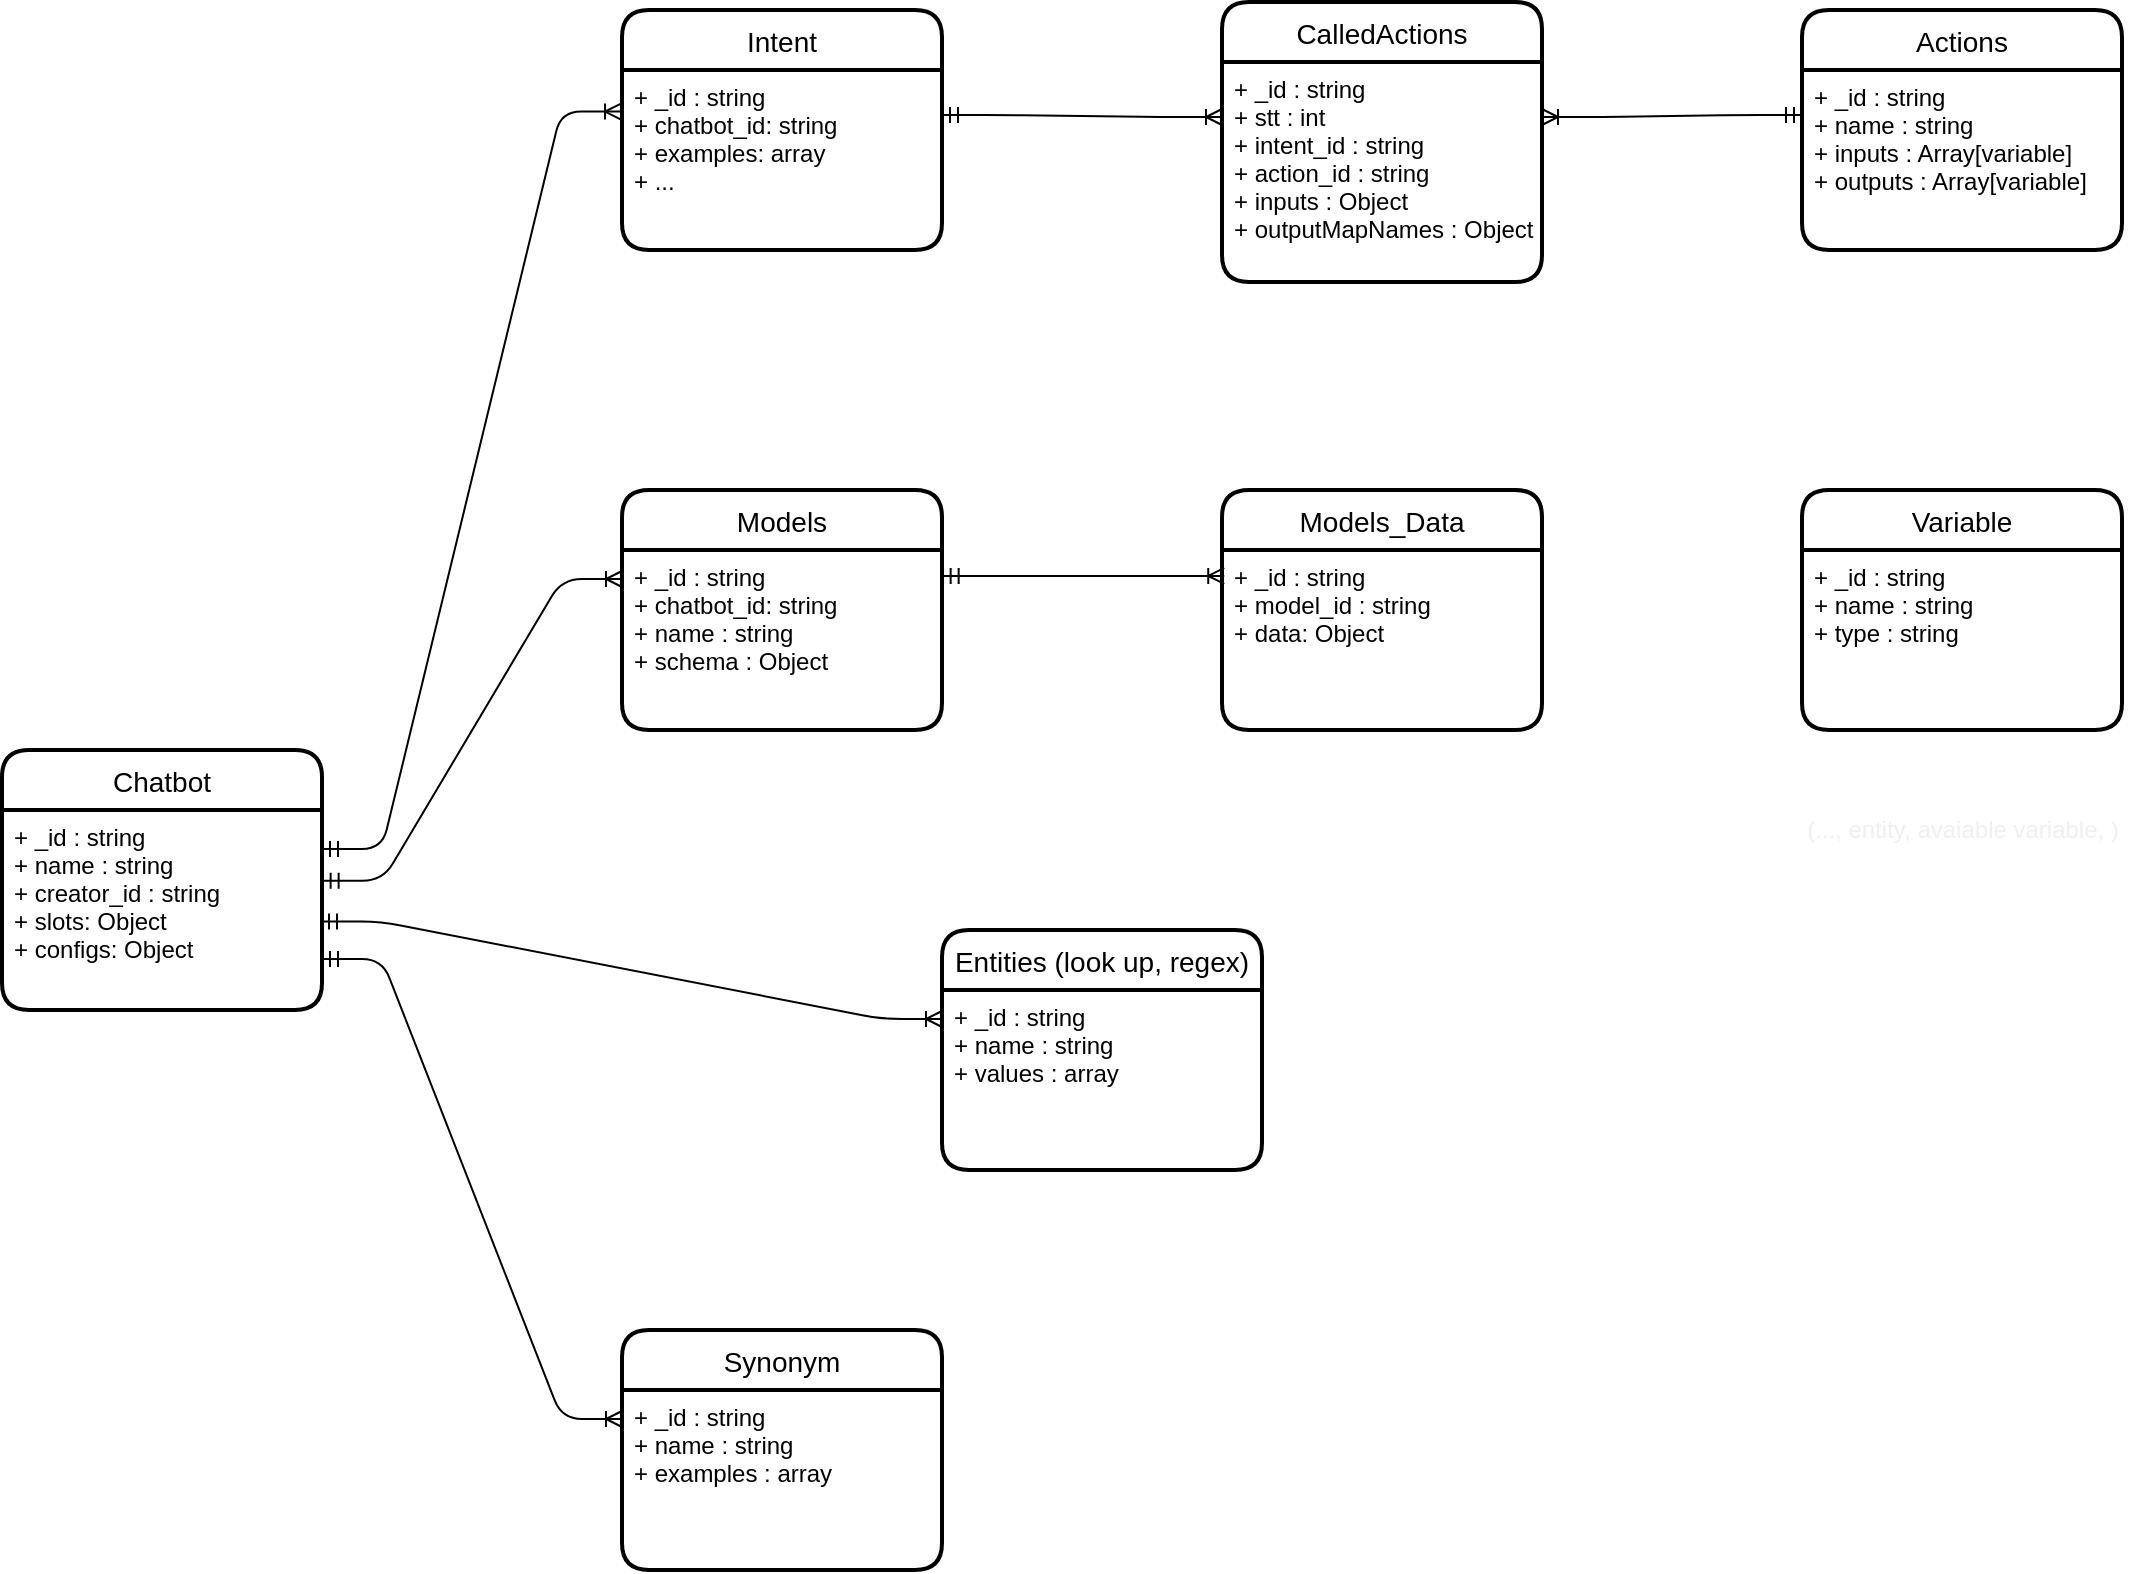 <mxfile>
    <diagram id="9w6UU6o1yCBqQvIyu56X" name="Page-1">
        <mxGraphModel dx="548" dy="481" grid="1" gridSize="10" guides="1" tooltips="1" connect="1" arrows="1" fold="1" page="1" pageScale="1" pageWidth="850" pageHeight="1100" math="0" shadow="0">
            <root>
                <mxCell id="0"/>
                <mxCell id="1" parent="0"/>
                <mxCell id="2" value="Chatbot" style="swimlane;childLayout=stackLayout;horizontal=1;startSize=30;horizontalStack=0;rounded=1;fontSize=14;fontStyle=0;strokeWidth=2;resizeParent=0;resizeLast=1;shadow=0;dashed=0;align=center;" parent="1" vertex="1">
                    <mxGeometry x="50" y="530" width="160" height="130" as="geometry"/>
                </mxCell>
                <mxCell id="3" value="+ _id : string&#10;+ name : string&#10;+ creator_id : string&#10;+ slots: Object&#10;+ configs: Object" style="align=left;strokeColor=none;fillColor=none;spacingLeft=4;fontSize=12;verticalAlign=top;resizable=0;rotatable=0;part=1;" parent="2" vertex="1">
                    <mxGeometry y="30" width="160" height="100" as="geometry"/>
                </mxCell>
                <mxCell id="4" value="Intent" style="swimlane;childLayout=stackLayout;horizontal=1;startSize=30;horizontalStack=0;rounded=1;fontSize=14;fontStyle=0;strokeWidth=2;resizeParent=0;resizeLast=1;shadow=0;dashed=0;align=center;" parent="1" vertex="1">
                    <mxGeometry x="360" y="160" width="160" height="120" as="geometry">
                        <mxRectangle x="360" y="280" width="70" height="30" as="alternateBounds"/>
                    </mxGeometry>
                </mxCell>
                <mxCell id="5" value="+ _id : string&#10;+ chatbot_id: string&#10;+ examples: array&#10;+ ..." style="align=left;strokeColor=none;fillColor=none;spacingLeft=4;fontSize=12;verticalAlign=top;resizable=0;rotatable=0;part=1;" parent="4" vertex="1">
                    <mxGeometry y="30" width="160" height="90" as="geometry"/>
                </mxCell>
                <mxCell id="7" value="Actions" style="swimlane;childLayout=stackLayout;horizontal=1;startSize=30;horizontalStack=0;rounded=1;fontSize=14;fontStyle=0;strokeWidth=2;resizeParent=0;resizeLast=1;shadow=0;dashed=0;align=center;" parent="1" vertex="1">
                    <mxGeometry x="950" y="160" width="160" height="120" as="geometry"/>
                </mxCell>
                <mxCell id="8" value="+ _id : string&#10;+ name : string&#10;+ inputs : Array[variable]&#10;+ outputs : Array[variable]" style="align=left;strokeColor=none;fillColor=none;spacingLeft=4;fontSize=12;verticalAlign=top;resizable=0;rotatable=0;part=1;" parent="7" vertex="1">
                    <mxGeometry y="30" width="160" height="90" as="geometry"/>
                </mxCell>
                <mxCell id="9" value="Models_Data" style="swimlane;childLayout=stackLayout;horizontal=1;startSize=30;horizontalStack=0;rounded=1;fontSize=14;fontStyle=0;strokeWidth=2;resizeParent=0;resizeLast=1;shadow=0;dashed=0;align=center;" parent="1" vertex="1">
                    <mxGeometry x="660" y="400" width="160" height="120" as="geometry"/>
                </mxCell>
                <mxCell id="10" value="+ _id : string&#10;+ model_id : string&#10;+ data: Object" style="align=left;strokeColor=none;fillColor=none;spacingLeft=4;fontSize=12;verticalAlign=top;resizable=0;rotatable=0;part=1;" parent="9" vertex="1">
                    <mxGeometry y="30" width="160" height="90" as="geometry"/>
                </mxCell>
                <mxCell id="11" value="Models" style="swimlane;childLayout=stackLayout;horizontal=1;startSize=30;horizontalStack=0;rounded=1;fontSize=14;fontStyle=0;strokeWidth=2;resizeParent=0;resizeLast=1;shadow=0;dashed=0;align=center;" parent="1" vertex="1">
                    <mxGeometry x="360" y="400" width="160" height="120" as="geometry"/>
                </mxCell>
                <mxCell id="12" value="+ _id : string&#10;+ chatbot_id: string&#10;+ name : string&#10;+ schema : Object" style="align=left;strokeColor=none;fillColor=none;spacingLeft=4;fontSize=12;verticalAlign=top;resizable=0;rotatable=0;part=1;" parent="11" vertex="1">
                    <mxGeometry y="30" width="160" height="90" as="geometry"/>
                </mxCell>
                <mxCell id="13" value="Synonym" style="swimlane;childLayout=stackLayout;horizontal=1;startSize=30;horizontalStack=0;rounded=1;fontSize=14;fontStyle=0;strokeWidth=2;resizeParent=0;resizeLast=1;shadow=0;dashed=0;align=center;" parent="1" vertex="1">
                    <mxGeometry x="360" y="820" width="160" height="120" as="geometry"/>
                </mxCell>
                <mxCell id="14" value="+ _id : string&#10;+ name : string&#10;+ examples : array" style="align=left;strokeColor=none;fillColor=none;spacingLeft=4;fontSize=12;verticalAlign=top;resizable=0;rotatable=0;part=1;" parent="13" vertex="1">
                    <mxGeometry y="30" width="160" height="90" as="geometry"/>
                </mxCell>
                <mxCell id="17" value="Entities (look up, regex)" style="swimlane;childLayout=stackLayout;horizontal=1;startSize=30;horizontalStack=0;rounded=1;fontSize=14;fontStyle=0;strokeWidth=2;resizeParent=0;resizeLast=1;shadow=0;dashed=0;align=center;" parent="1" vertex="1">
                    <mxGeometry x="520" y="620" width="160" height="120" as="geometry"/>
                </mxCell>
                <mxCell id="18" value="+ _id : string&#10;+ name : string&#10;+ values : array" style="align=left;strokeColor=none;fillColor=none;spacingLeft=4;fontSize=12;verticalAlign=top;resizable=0;rotatable=0;part=1;" parent="17" vertex="1">
                    <mxGeometry y="30" width="160" height="90" as="geometry"/>
                </mxCell>
                <mxCell id="28" value="" style="edgeStyle=entityRelationEdgeStyle;fontSize=12;html=1;endArrow=ERoneToMany;startArrow=ERmandOne;fontColor=#CCCCFF;entryX=-0.003;entryY=0.32;entryDx=0;entryDy=0;entryPerimeter=0;exitX=1;exitY=0.25;exitDx=0;exitDy=0;" parent="1" edge="1">
                    <mxGeometry width="100" height="100" relative="1" as="geometry">
                        <mxPoint x="210" y="579.5" as="sourcePoint"/>
                        <mxPoint x="359.52" y="210.8" as="targetPoint"/>
                    </mxGeometry>
                </mxCell>
                <mxCell id="29" value="" style="edgeStyle=entityRelationEdgeStyle;fontSize=12;html=1;endArrow=ERoneToMany;startArrow=ERmandOne;fontColor=#CCCCFF;exitX=1.002;exitY=0.144;exitDx=0;exitDy=0;exitPerimeter=0;entryX=0.007;entryY=0.144;entryDx=0;entryDy=0;entryPerimeter=0;" parent="1" source="12" target="10" edge="1">
                    <mxGeometry width="100" height="100" relative="1" as="geometry">
                        <mxPoint x="800" y="370" as="sourcePoint"/>
                        <mxPoint x="900" y="270" as="targetPoint"/>
                    </mxGeometry>
                </mxCell>
                <mxCell id="31" value="" style="edgeStyle=entityRelationEdgeStyle;fontSize=12;html=1;endArrow=ERoneToMany;startArrow=ERmandOne;fontColor=#CCCCFF;exitX=1;exitY=0.75;exitDx=0;exitDy=0;entryX=0;entryY=0.25;entryDx=0;entryDy=0;" parent="1" edge="1">
                    <mxGeometry width="100" height="100" relative="1" as="geometry">
                        <mxPoint x="210" y="634.5" as="sourcePoint"/>
                        <mxPoint x="360" y="864.5" as="targetPoint"/>
                    </mxGeometry>
                </mxCell>
                <mxCell id="32" value="" style="edgeStyle=entityRelationEdgeStyle;fontSize=12;html=1;endArrow=ERoneToMany;startArrow=ERmandOne;fontColor=#CCCCFF;exitX=0.997;exitY=0.58;exitDx=0;exitDy=0;entryX=0;entryY=0.25;entryDx=0;entryDy=0;exitPerimeter=0;" parent="1" edge="1">
                    <mxGeometry width="100" height="100" relative="1" as="geometry">
                        <mxPoint x="209.52" y="615.8" as="sourcePoint"/>
                        <mxPoint x="520" y="664.5" as="targetPoint"/>
                    </mxGeometry>
                </mxCell>
                <mxCell id="33" value="" style="edgeStyle=entityRelationEdgeStyle;fontSize=12;html=1;endArrow=ERoneToMany;startArrow=ERmandOne;fontColor=#CCCCFF;exitX=1.002;exitY=0.394;exitDx=0;exitDy=0;entryX=0;entryY=0.25;entryDx=0;entryDy=0;exitPerimeter=0;" parent="1" edge="1">
                    <mxGeometry width="100" height="100" relative="1" as="geometry">
                        <mxPoint x="210.32" y="595.34" as="sourcePoint"/>
                        <mxPoint x="360" y="444.5" as="targetPoint"/>
                    </mxGeometry>
                </mxCell>
                <mxCell id="35" value="CalledActions" style="swimlane;childLayout=stackLayout;horizontal=1;startSize=30;horizontalStack=0;rounded=1;fontSize=14;fontStyle=0;strokeWidth=2;resizeParent=0;resizeLast=1;shadow=0;dashed=0;align=center;" parent="1" vertex="1">
                    <mxGeometry x="660" y="156" width="160" height="140" as="geometry"/>
                </mxCell>
                <mxCell id="36" value="+ _id : string&#10;+ stt : int&#10;+ intent_id : string&#10;+ action_id : string&#10;+ inputs : Object&#10;+ outputMapNames : Object" style="align=left;strokeColor=none;fillColor=none;spacingLeft=4;fontSize=12;verticalAlign=top;resizable=0;rotatable=0;part=1;" parent="35" vertex="1">
                    <mxGeometry y="30" width="160" height="110" as="geometry"/>
                </mxCell>
                <mxCell id="37" value="" style="edgeStyle=entityRelationEdgeStyle;fontSize=12;html=1;endArrow=ERoneToMany;startArrow=ERmandOne;fontColor=#CCCCFF;exitX=1;exitY=0.25;exitDx=0;exitDy=0;entryX=0;entryY=0.25;entryDx=0;entryDy=0;" parent="1" source="5" target="36" edge="1">
                    <mxGeometry width="100" height="100" relative="1" as="geometry">
                        <mxPoint x="540.0" y="320.0" as="sourcePoint"/>
                        <mxPoint x="640.8" y="320.0" as="targetPoint"/>
                    </mxGeometry>
                </mxCell>
                <mxCell id="38" value="" style="edgeStyle=entityRelationEdgeStyle;fontSize=12;html=1;endArrow=ERoneToMany;startArrow=ERmandOne;fontColor=#CCCCFF;exitX=0;exitY=0.25;exitDx=0;exitDy=0;entryX=1;entryY=0.25;entryDx=0;entryDy=0;" parent="1" source="8" target="36" edge="1">
                    <mxGeometry width="100" height="100" relative="1" as="geometry">
                        <mxPoint x="790" y="240" as="sourcePoint"/>
                        <mxPoint x="930" y="240" as="targetPoint"/>
                    </mxGeometry>
                </mxCell>
                <mxCell id="39" value="Variable" style="swimlane;childLayout=stackLayout;horizontal=1;startSize=30;horizontalStack=0;rounded=1;fontSize=14;fontStyle=0;strokeWidth=2;resizeParent=0;resizeLast=1;shadow=0;dashed=0;align=center;" parent="1" vertex="1">
                    <mxGeometry x="950" y="400" width="160" height="120" as="geometry"/>
                </mxCell>
                <mxCell id="40" value="+ _id : string&#10;+ name : string&#10;+ type : string &#10;    " style="align=left;strokeColor=none;fillColor=none;spacingLeft=4;fontSize=12;verticalAlign=top;resizable=0;rotatable=0;part=1;" parent="39" vertex="1">
                    <mxGeometry y="30" width="160" height="90" as="geometry"/>
                </mxCell>
                <mxCell id="41" value="&lt;span style=&quot;padding: 0px ; margin: 0px ; color: rgb(240 , 240 , 240) ; text-align: left&quot;&gt;(..., entity, avaiable variable,&amp;nbsp;&lt;/span&gt;&lt;span style=&quot;padding: 0px ; margin: 0px ; color: rgb(240 , 240 , 240) ; text-align: left&quot;&gt;)&lt;/span&gt;" style="text;html=1;align=center;verticalAlign=middle;resizable=0;points=[];autosize=1;strokeColor=none;fillColor=none;fontColor=#CCCCFF;" parent="1" vertex="1">
                    <mxGeometry x="945" y="560" width="170" height="20" as="geometry"/>
                </mxCell>
            </root>
        </mxGraphModel>
    </diagram>
</mxfile>
